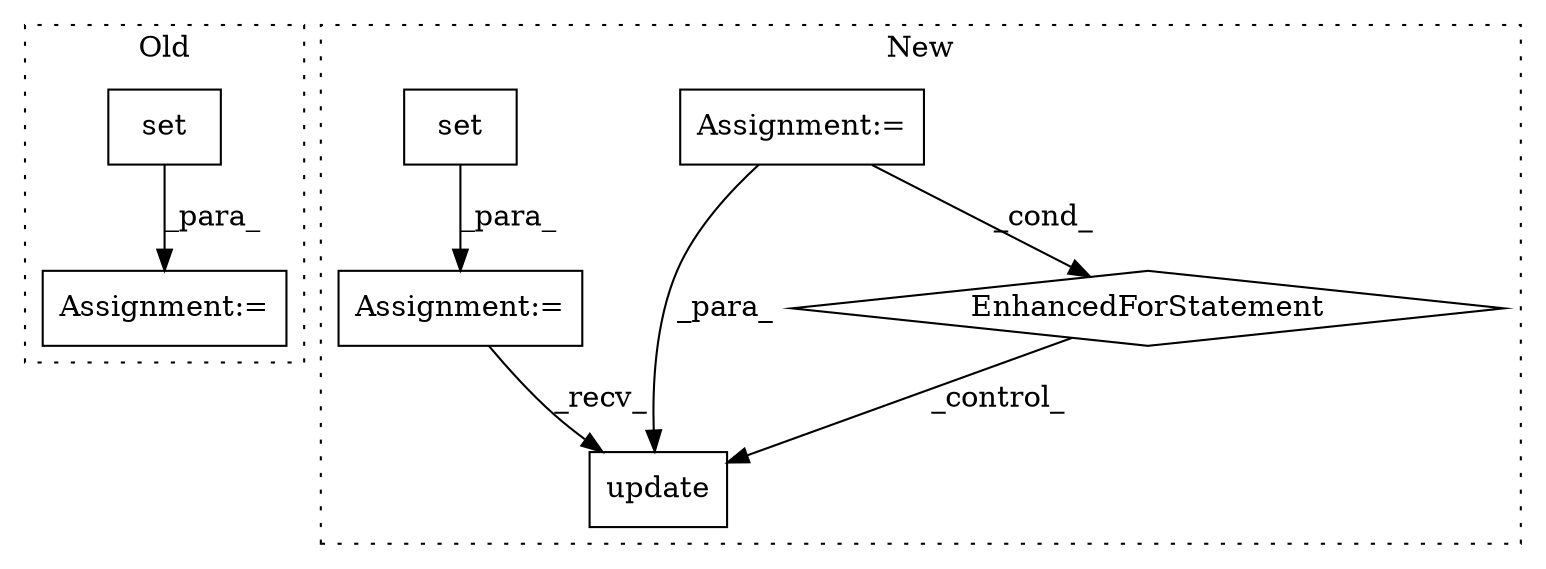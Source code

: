 digraph G {
subgraph cluster0 {
1 [label="set" a="32" s="5285,5318" l="4,1" shape="box"];
3 [label="Assignment:=" a="7" s="5262" l="1" shape="box"];
label = "Old";
style="dotted";
}
subgraph cluster1 {
2 [label="update" a="32" s="5565,5581" l="7,1" shape="box"];
4 [label="Assignment:=" a="7" s="5433,5539" l="61,2" shape="box"];
5 [label="EnhancedForStatement" a="70" s="5433,5539" l="61,2" shape="diamond"];
6 [label="Assignment:=" a="7" s="5417" l="1" shape="box"];
7 [label="set" a="32" s="5418" l="5" shape="box"];
label = "New";
style="dotted";
}
1 -> 3 [label="_para_"];
4 -> 2 [label="_para_"];
4 -> 5 [label="_cond_"];
5 -> 2 [label="_control_"];
6 -> 2 [label="_recv_"];
7 -> 6 [label="_para_"];
}